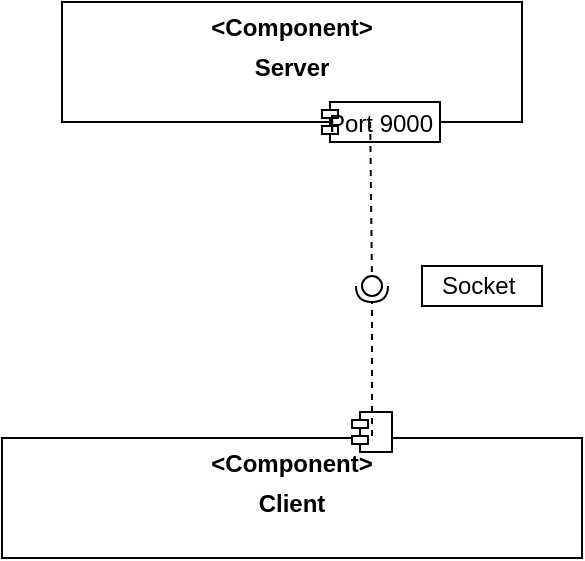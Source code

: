 <mxfile version="14.9.5" type="github">
  <diagram id="CF18A-GT9-lSxNKLadu5" name="Page-1">
    <mxGraphModel dx="1217" dy="705" grid="1" gridSize="10" guides="1" tooltips="1" connect="1" arrows="1" fold="1" page="1" pageScale="1" pageWidth="1100" pageHeight="850" math="0" shadow="0">
      <root>
        <mxCell id="0" />
        <mxCell id="1" parent="0" />
        <mxCell id="fSHSB3awpvknk3hf8yVV-2" value="&lt;p style=&quot;margin: 0px ; margin-top: 6px ; text-align: center&quot;&gt;&lt;b&gt;&amp;lt;Component&amp;gt;&lt;/b&gt;&lt;/p&gt;&lt;p style=&quot;margin: 0px ; margin-top: 6px ; text-align: center&quot;&gt;&lt;b&gt;Server&lt;/b&gt;&lt;/p&gt;" style="align=left;overflow=fill;html=1;dropTarget=0;" parent="1" vertex="1">
          <mxGeometry x="270" y="200" width="230" height="60" as="geometry" />
        </mxCell>
        <mxCell id="fSHSB3awpvknk3hf8yVV-3" value="Port 9000" style="shape=component;jettyWidth=8;jettyHeight=4;" parent="fSHSB3awpvknk3hf8yVV-2" vertex="1">
          <mxGeometry x="1" width="59" height="20" relative="1" as="geometry">
            <mxPoint x="-100" y="50" as="offset" />
          </mxGeometry>
        </mxCell>
        <mxCell id="fSHSB3awpvknk3hf8yVV-8" value="&lt;p style=&quot;margin: 0px ; margin-top: 6px ; text-align: center&quot;&gt;&lt;b&gt;&amp;lt;Component&amp;gt;&lt;/b&gt;&lt;/p&gt;&lt;p style=&quot;margin: 0px ; margin-top: 6px ; text-align: center&quot;&gt;&lt;b&gt;Client&lt;/b&gt;&lt;/p&gt;" style="align=left;overflow=fill;html=1;dropTarget=0;" parent="1" vertex="1">
          <mxGeometry x="240" y="418" width="290" height="60" as="geometry" />
        </mxCell>
        <mxCell id="fSHSB3awpvknk3hf8yVV-9" value="" style="shape=component;jettyWidth=8;jettyHeight=4;" parent="fSHSB3awpvknk3hf8yVV-8" vertex="1">
          <mxGeometry x="1" width="20" height="20" relative="1" as="geometry">
            <mxPoint x="-115" y="-13" as="offset" />
          </mxGeometry>
        </mxCell>
        <mxCell id="fSHSB3awpvknk3hf8yVV-49" value="" style="rounded=0;orthogonalLoop=1;jettySize=auto;html=1;endArrow=none;endFill=0;dashed=1;exitX=0.597;exitY=1.05;exitDx=0;exitDy=0;exitPerimeter=0;" parent="1" edge="1">
          <mxGeometry relative="1" as="geometry">
            <mxPoint x="424.1" y="260" as="sourcePoint" />
            <mxPoint x="425" y="342" as="targetPoint" />
          </mxGeometry>
        </mxCell>
        <mxCell id="fSHSB3awpvknk3hf8yVV-51" value="" style="rounded=0;orthogonalLoop=1;jettySize=auto;html=1;endArrow=halfCircle;endFill=0;endSize=6;strokeWidth=1;dashed=1;" parent="1" edge="1">
          <mxGeometry relative="1" as="geometry">
            <mxPoint x="425" y="417" as="sourcePoint" />
            <mxPoint x="425" y="342" as="targetPoint" />
          </mxGeometry>
        </mxCell>
        <mxCell id="fSHSB3awpvknk3hf8yVV-52" value="" style="ellipse;whiteSpace=wrap;html=1;fontFamily=Helvetica;fontSize=12;fontColor=#000000;align=center;strokeColor=#000000;fillColor=#ffffff;points=[];aspect=fixed;resizable=0;" parent="1" vertex="1">
          <mxGeometry x="420" y="337" width="10" height="10" as="geometry" />
        </mxCell>
        <mxCell id="IRfZfiSno3Zfo2Mrzo2M-1" value="Socket&amp;nbsp;" style="rounded=0;whiteSpace=wrap;html=1;" vertex="1" parent="1">
          <mxGeometry x="450" y="332" width="60" height="20" as="geometry" />
        </mxCell>
      </root>
    </mxGraphModel>
  </diagram>
</mxfile>
